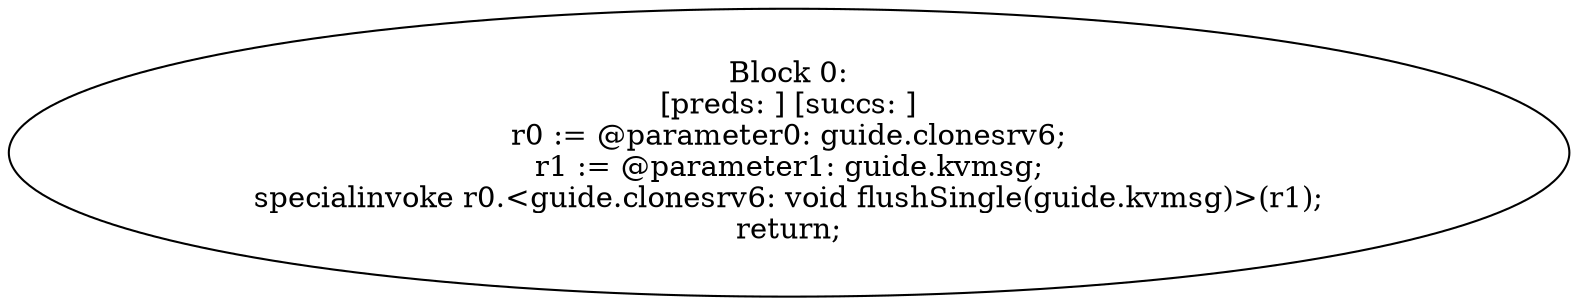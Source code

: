 digraph "unitGraph" {
    "Block 0:
[preds: ] [succs: ]
r0 := @parameter0: guide.clonesrv6;
r1 := @parameter1: guide.kvmsg;
specialinvoke r0.<guide.clonesrv6: void flushSingle(guide.kvmsg)>(r1);
return;
"
}
